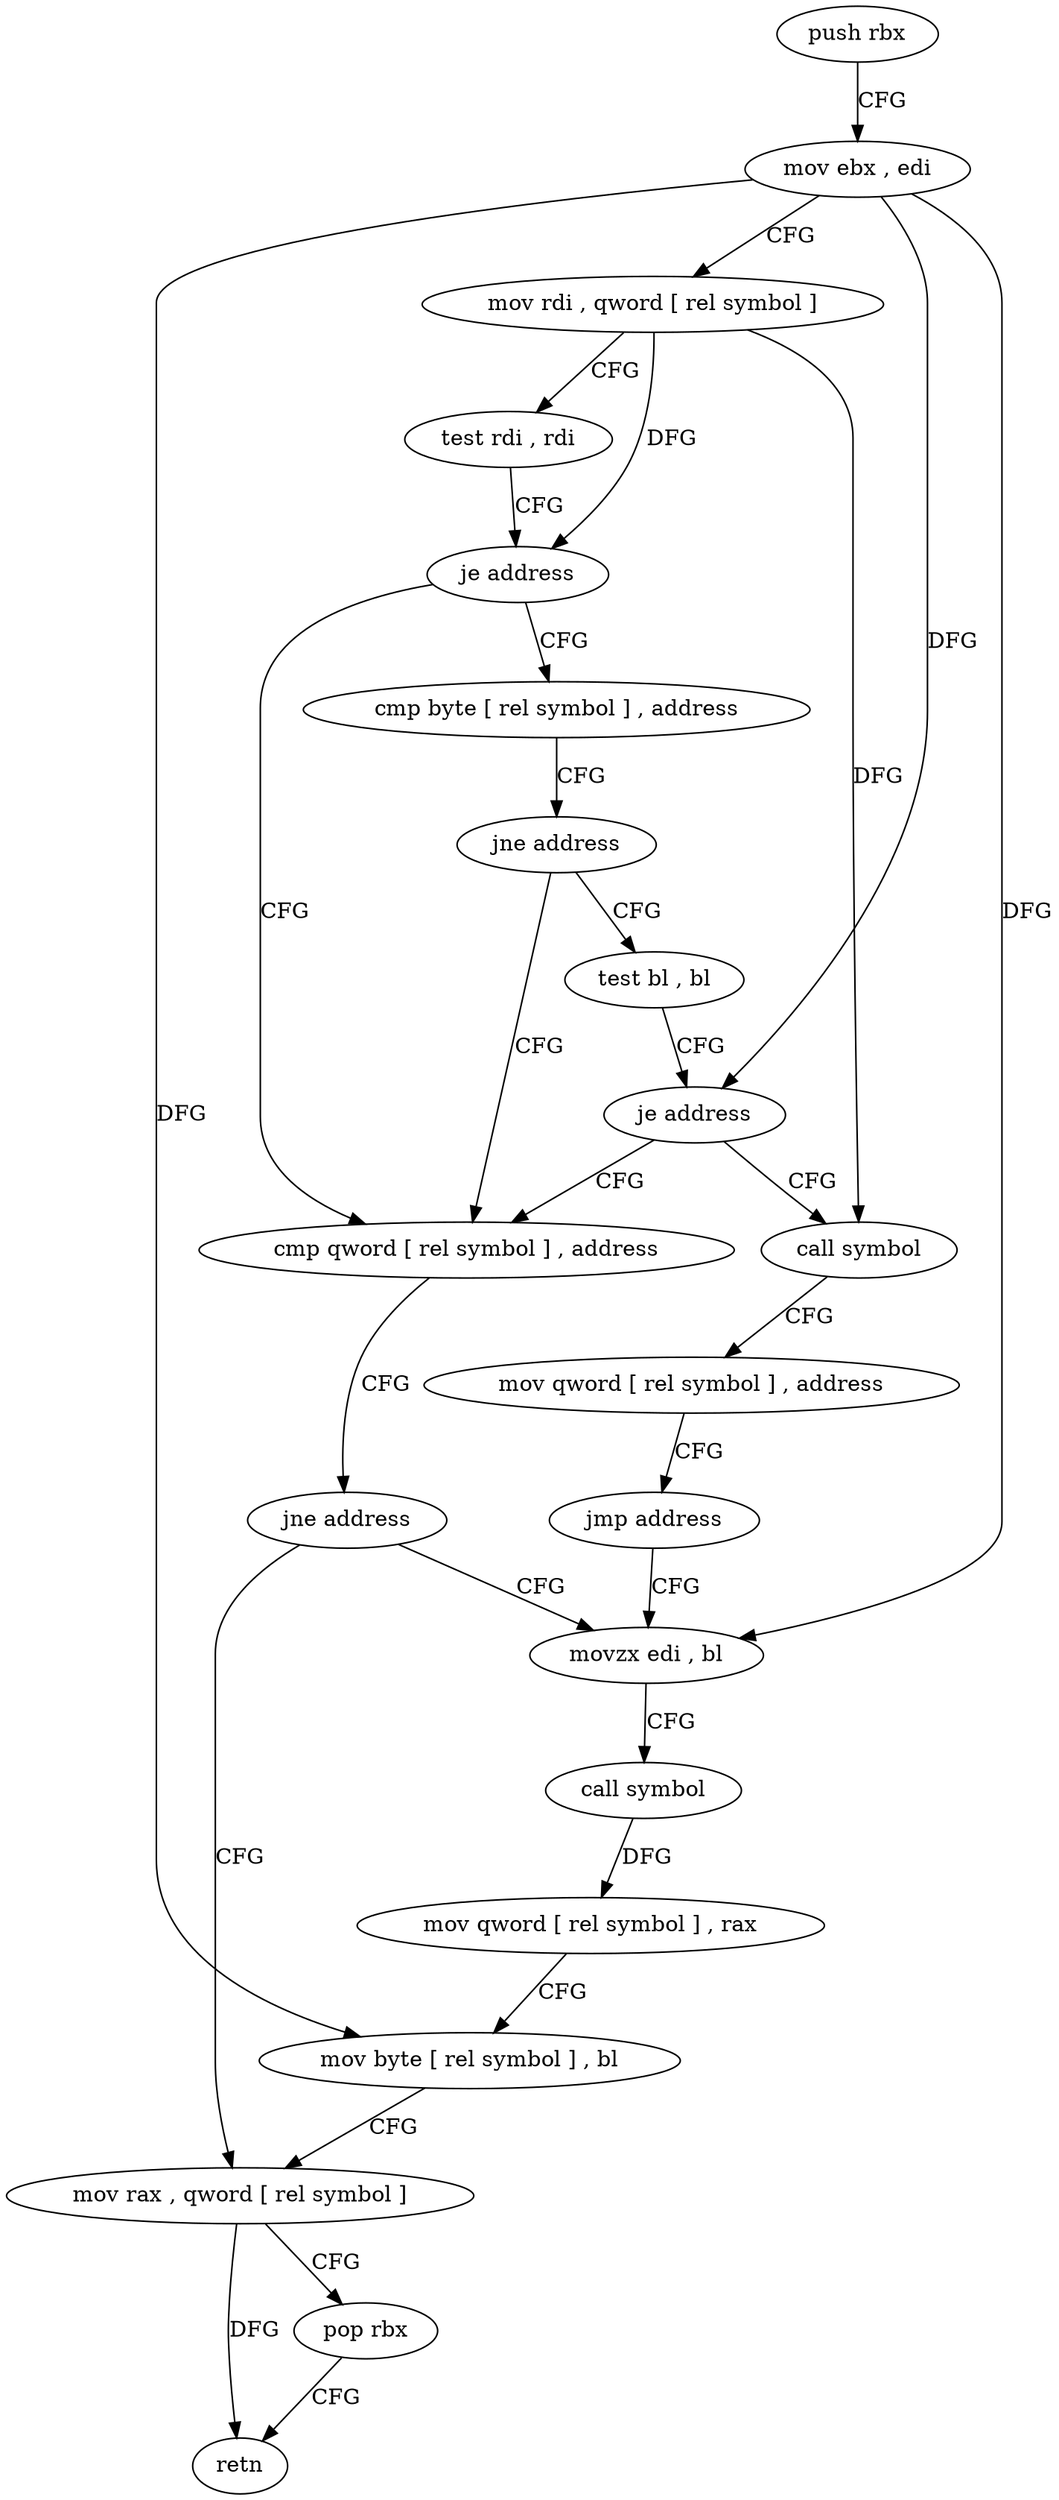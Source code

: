 digraph "func" {
"4237504" [label = "push rbx" ]
"4237505" [label = "mov ebx , edi" ]
"4237507" [label = "mov rdi , qword [ rel symbol ]" ]
"4237514" [label = "test rdi , rdi" ]
"4237517" [label = "je address" ]
"4237550" [label = "cmp qword [ rel symbol ] , address" ]
"4237519" [label = "cmp byte [ rel symbol ] , address" ]
"4237558" [label = "jne address" ]
"4237581" [label = "mov rax , qword [ rel symbol ]" ]
"4237560" [label = "movzx edi , bl" ]
"4237526" [label = "jne address" ]
"4237528" [label = "test bl , bl" ]
"4237588" [label = "pop rbx" ]
"4237589" [label = "retn" ]
"4237563" [label = "call symbol" ]
"4237568" [label = "mov qword [ rel symbol ] , rax" ]
"4237575" [label = "mov byte [ rel symbol ] , bl" ]
"4237530" [label = "je address" ]
"4237532" [label = "call symbol" ]
"4237537" [label = "mov qword [ rel symbol ] , address" ]
"4237548" [label = "jmp address" ]
"4237504" -> "4237505" [ label = "CFG" ]
"4237505" -> "4237507" [ label = "CFG" ]
"4237505" -> "4237560" [ label = "DFG" ]
"4237505" -> "4237575" [ label = "DFG" ]
"4237505" -> "4237530" [ label = "DFG" ]
"4237507" -> "4237514" [ label = "CFG" ]
"4237507" -> "4237517" [ label = "DFG" ]
"4237507" -> "4237532" [ label = "DFG" ]
"4237514" -> "4237517" [ label = "CFG" ]
"4237517" -> "4237550" [ label = "CFG" ]
"4237517" -> "4237519" [ label = "CFG" ]
"4237550" -> "4237558" [ label = "CFG" ]
"4237519" -> "4237526" [ label = "CFG" ]
"4237558" -> "4237581" [ label = "CFG" ]
"4237558" -> "4237560" [ label = "CFG" ]
"4237581" -> "4237588" [ label = "CFG" ]
"4237581" -> "4237589" [ label = "DFG" ]
"4237560" -> "4237563" [ label = "CFG" ]
"4237526" -> "4237550" [ label = "CFG" ]
"4237526" -> "4237528" [ label = "CFG" ]
"4237528" -> "4237530" [ label = "CFG" ]
"4237588" -> "4237589" [ label = "CFG" ]
"4237563" -> "4237568" [ label = "DFG" ]
"4237568" -> "4237575" [ label = "CFG" ]
"4237575" -> "4237581" [ label = "CFG" ]
"4237530" -> "4237550" [ label = "CFG" ]
"4237530" -> "4237532" [ label = "CFG" ]
"4237532" -> "4237537" [ label = "CFG" ]
"4237537" -> "4237548" [ label = "CFG" ]
"4237548" -> "4237560" [ label = "CFG" ]
}
